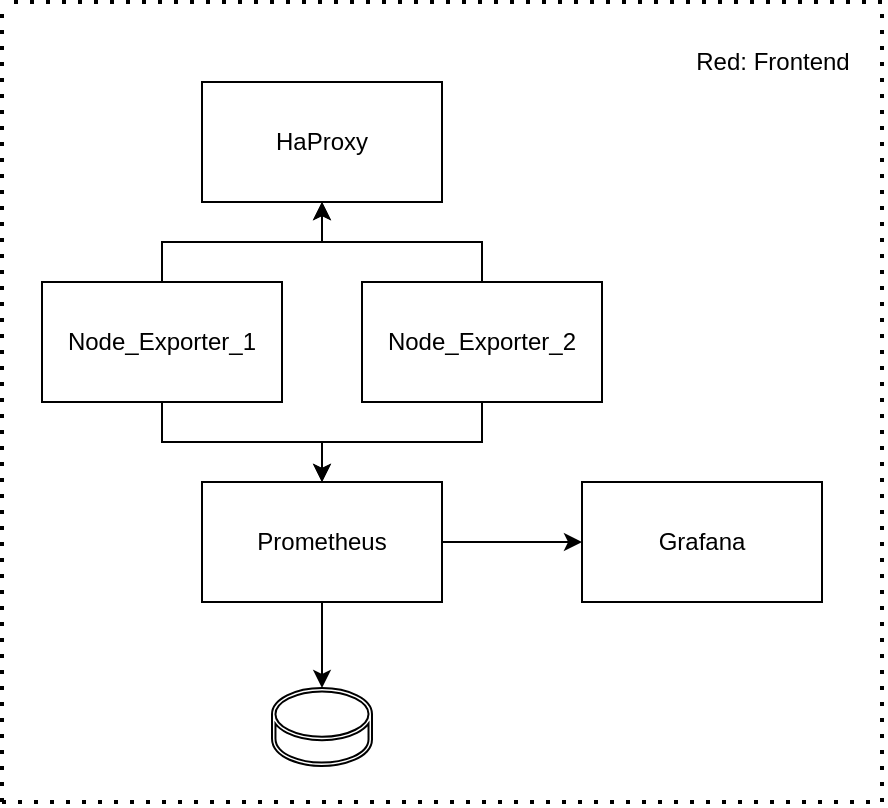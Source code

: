 <mxfile version="17.4.2" type="device"><diagram id="vNfbsIQgEXItCogLs-xE" name="Página-1"><mxGraphModel dx="1038" dy="689" grid="1" gridSize="10" guides="1" tooltips="1" connect="1" arrows="1" fold="1" page="1" pageScale="1" pageWidth="1169" pageHeight="827" math="0" shadow="0"><root><mxCell id="0"/><mxCell id="1" parent="0"/><mxCell id="uXGjWTs0pyhWm2uOr17m-11" style="edgeStyle=orthogonalEdgeStyle;rounded=0;orthogonalLoop=1;jettySize=auto;html=1;" parent="1" source="uXGjWTs0pyhWm2uOr17m-2" target="uXGjWTs0pyhWm2uOr17m-3" edge="1"><mxGeometry relative="1" as="geometry"/></mxCell><mxCell id="uXGjWTs0pyhWm2uOr17m-23" style="edgeStyle=orthogonalEdgeStyle;rounded=0;orthogonalLoop=1;jettySize=auto;html=1;exitX=0.5;exitY=1;exitDx=0;exitDy=0;" parent="1" source="uXGjWTs0pyhWm2uOr17m-2" target="uXGjWTs0pyhWm2uOr17m-18" edge="1"><mxGeometry relative="1" as="geometry"/></mxCell><mxCell id="uXGjWTs0pyhWm2uOr17m-2" value="Prometheus" style="rounded=0;whiteSpace=wrap;html=1;" parent="1" vertex="1"><mxGeometry x="420" y="360" width="120" height="60" as="geometry"/></mxCell><mxCell id="uXGjWTs0pyhWm2uOr17m-3" value="Grafana" style="rounded=0;whiteSpace=wrap;html=1;" parent="1" vertex="1"><mxGeometry x="610" y="360" width="120" height="60" as="geometry"/></mxCell><mxCell id="uXGjWTs0pyhWm2uOr17m-8" style="edgeStyle=orthogonalEdgeStyle;rounded=0;orthogonalLoop=1;jettySize=auto;html=1;" parent="1" source="uXGjWTs0pyhWm2uOr17m-4" target="uXGjWTs0pyhWm2uOr17m-6" edge="1"><mxGeometry relative="1" as="geometry"/></mxCell><mxCell id="uXGjWTs0pyhWm2uOr17m-10" style="edgeStyle=orthogonalEdgeStyle;rounded=0;orthogonalLoop=1;jettySize=auto;html=1;exitX=0.5;exitY=1;exitDx=0;exitDy=0;entryX=0.5;entryY=0;entryDx=0;entryDy=0;" parent="1" source="uXGjWTs0pyhWm2uOr17m-4" target="uXGjWTs0pyhWm2uOr17m-2" edge="1"><mxGeometry relative="1" as="geometry"/></mxCell><mxCell id="uXGjWTs0pyhWm2uOr17m-4" value="Node_Exporter_2" style="rounded=0;whiteSpace=wrap;html=1;" parent="1" vertex="1"><mxGeometry x="500" y="260" width="120" height="60" as="geometry"/></mxCell><mxCell id="uXGjWTs0pyhWm2uOr17m-7" style="edgeStyle=orthogonalEdgeStyle;rounded=0;orthogonalLoop=1;jettySize=auto;html=1;entryX=0.5;entryY=1;entryDx=0;entryDy=0;" parent="1" source="uXGjWTs0pyhWm2uOr17m-5" target="uXGjWTs0pyhWm2uOr17m-6" edge="1"><mxGeometry relative="1" as="geometry"/></mxCell><mxCell id="uXGjWTs0pyhWm2uOr17m-9" style="edgeStyle=orthogonalEdgeStyle;rounded=0;orthogonalLoop=1;jettySize=auto;html=1;exitX=0.5;exitY=1;exitDx=0;exitDy=0;entryX=0.5;entryY=0;entryDx=0;entryDy=0;" parent="1" source="uXGjWTs0pyhWm2uOr17m-5" target="uXGjWTs0pyhWm2uOr17m-2" edge="1"><mxGeometry relative="1" as="geometry"/></mxCell><mxCell id="uXGjWTs0pyhWm2uOr17m-5" value="Node_Exporter_1" style="rounded=0;whiteSpace=wrap;html=1;" parent="1" vertex="1"><mxGeometry x="340" y="260" width="120" height="60" as="geometry"/></mxCell><mxCell id="uXGjWTs0pyhWm2uOr17m-6" value="HaProxy" style="rounded=0;whiteSpace=wrap;html=1;" parent="1" vertex="1"><mxGeometry x="420" y="160" width="120" height="60" as="geometry"/></mxCell><mxCell id="uXGjWTs0pyhWm2uOr17m-12" value="" style="endArrow=none;dashed=1;html=1;dashPattern=1 3;strokeWidth=2;rounded=0;" parent="1" edge="1"><mxGeometry width="50" height="50" relative="1" as="geometry"><mxPoint x="320" y="520" as="sourcePoint"/><mxPoint x="320" y="120" as="targetPoint"/></mxGeometry></mxCell><mxCell id="uXGjWTs0pyhWm2uOr17m-14" value="" style="endArrow=none;dashed=1;html=1;dashPattern=1 3;strokeWidth=2;rounded=0;" parent="1" edge="1"><mxGeometry width="50" height="50" relative="1" as="geometry"><mxPoint x="760" y="120" as="sourcePoint"/><mxPoint x="320" y="120" as="targetPoint"/></mxGeometry></mxCell><mxCell id="uXGjWTs0pyhWm2uOr17m-15" value="" style="endArrow=none;dashed=1;html=1;dashPattern=1 3;strokeWidth=2;rounded=0;" parent="1" edge="1"><mxGeometry width="50" height="50" relative="1" as="geometry"><mxPoint x="760" y="520" as="sourcePoint"/><mxPoint x="760" y="120" as="targetPoint"/></mxGeometry></mxCell><mxCell id="uXGjWTs0pyhWm2uOr17m-16" value="" style="endArrow=none;dashed=1;html=1;dashPattern=1 3;strokeWidth=2;rounded=0;" parent="1" edge="1"><mxGeometry width="50" height="50" relative="1" as="geometry"><mxPoint x="320" y="520" as="sourcePoint"/><mxPoint x="760" y="520" as="targetPoint"/></mxGeometry></mxCell><mxCell id="uXGjWTs0pyhWm2uOr17m-18" value="" style="sketch=0;pointerEvents=1;shadow=0;dashed=0;html=1;aspect=fixed;labelPosition=center;verticalLabelPosition=bottom;verticalAlign=top;align=center;outlineConnect=0;shape=mxgraph.vvd.datastore;" parent="1" vertex="1"><mxGeometry x="455" y="463" width="50" height="39" as="geometry"/></mxCell><mxCell id="uXGjWTs0pyhWm2uOr17m-25" value="Red: Frontend" style="text;html=1;align=center;verticalAlign=middle;resizable=0;points=[];autosize=1;strokeColor=none;fillColor=none;" parent="1" vertex="1"><mxGeometry x="660" y="140" width="90" height="20" as="geometry"/></mxCell></root></mxGraphModel></diagram></mxfile>
